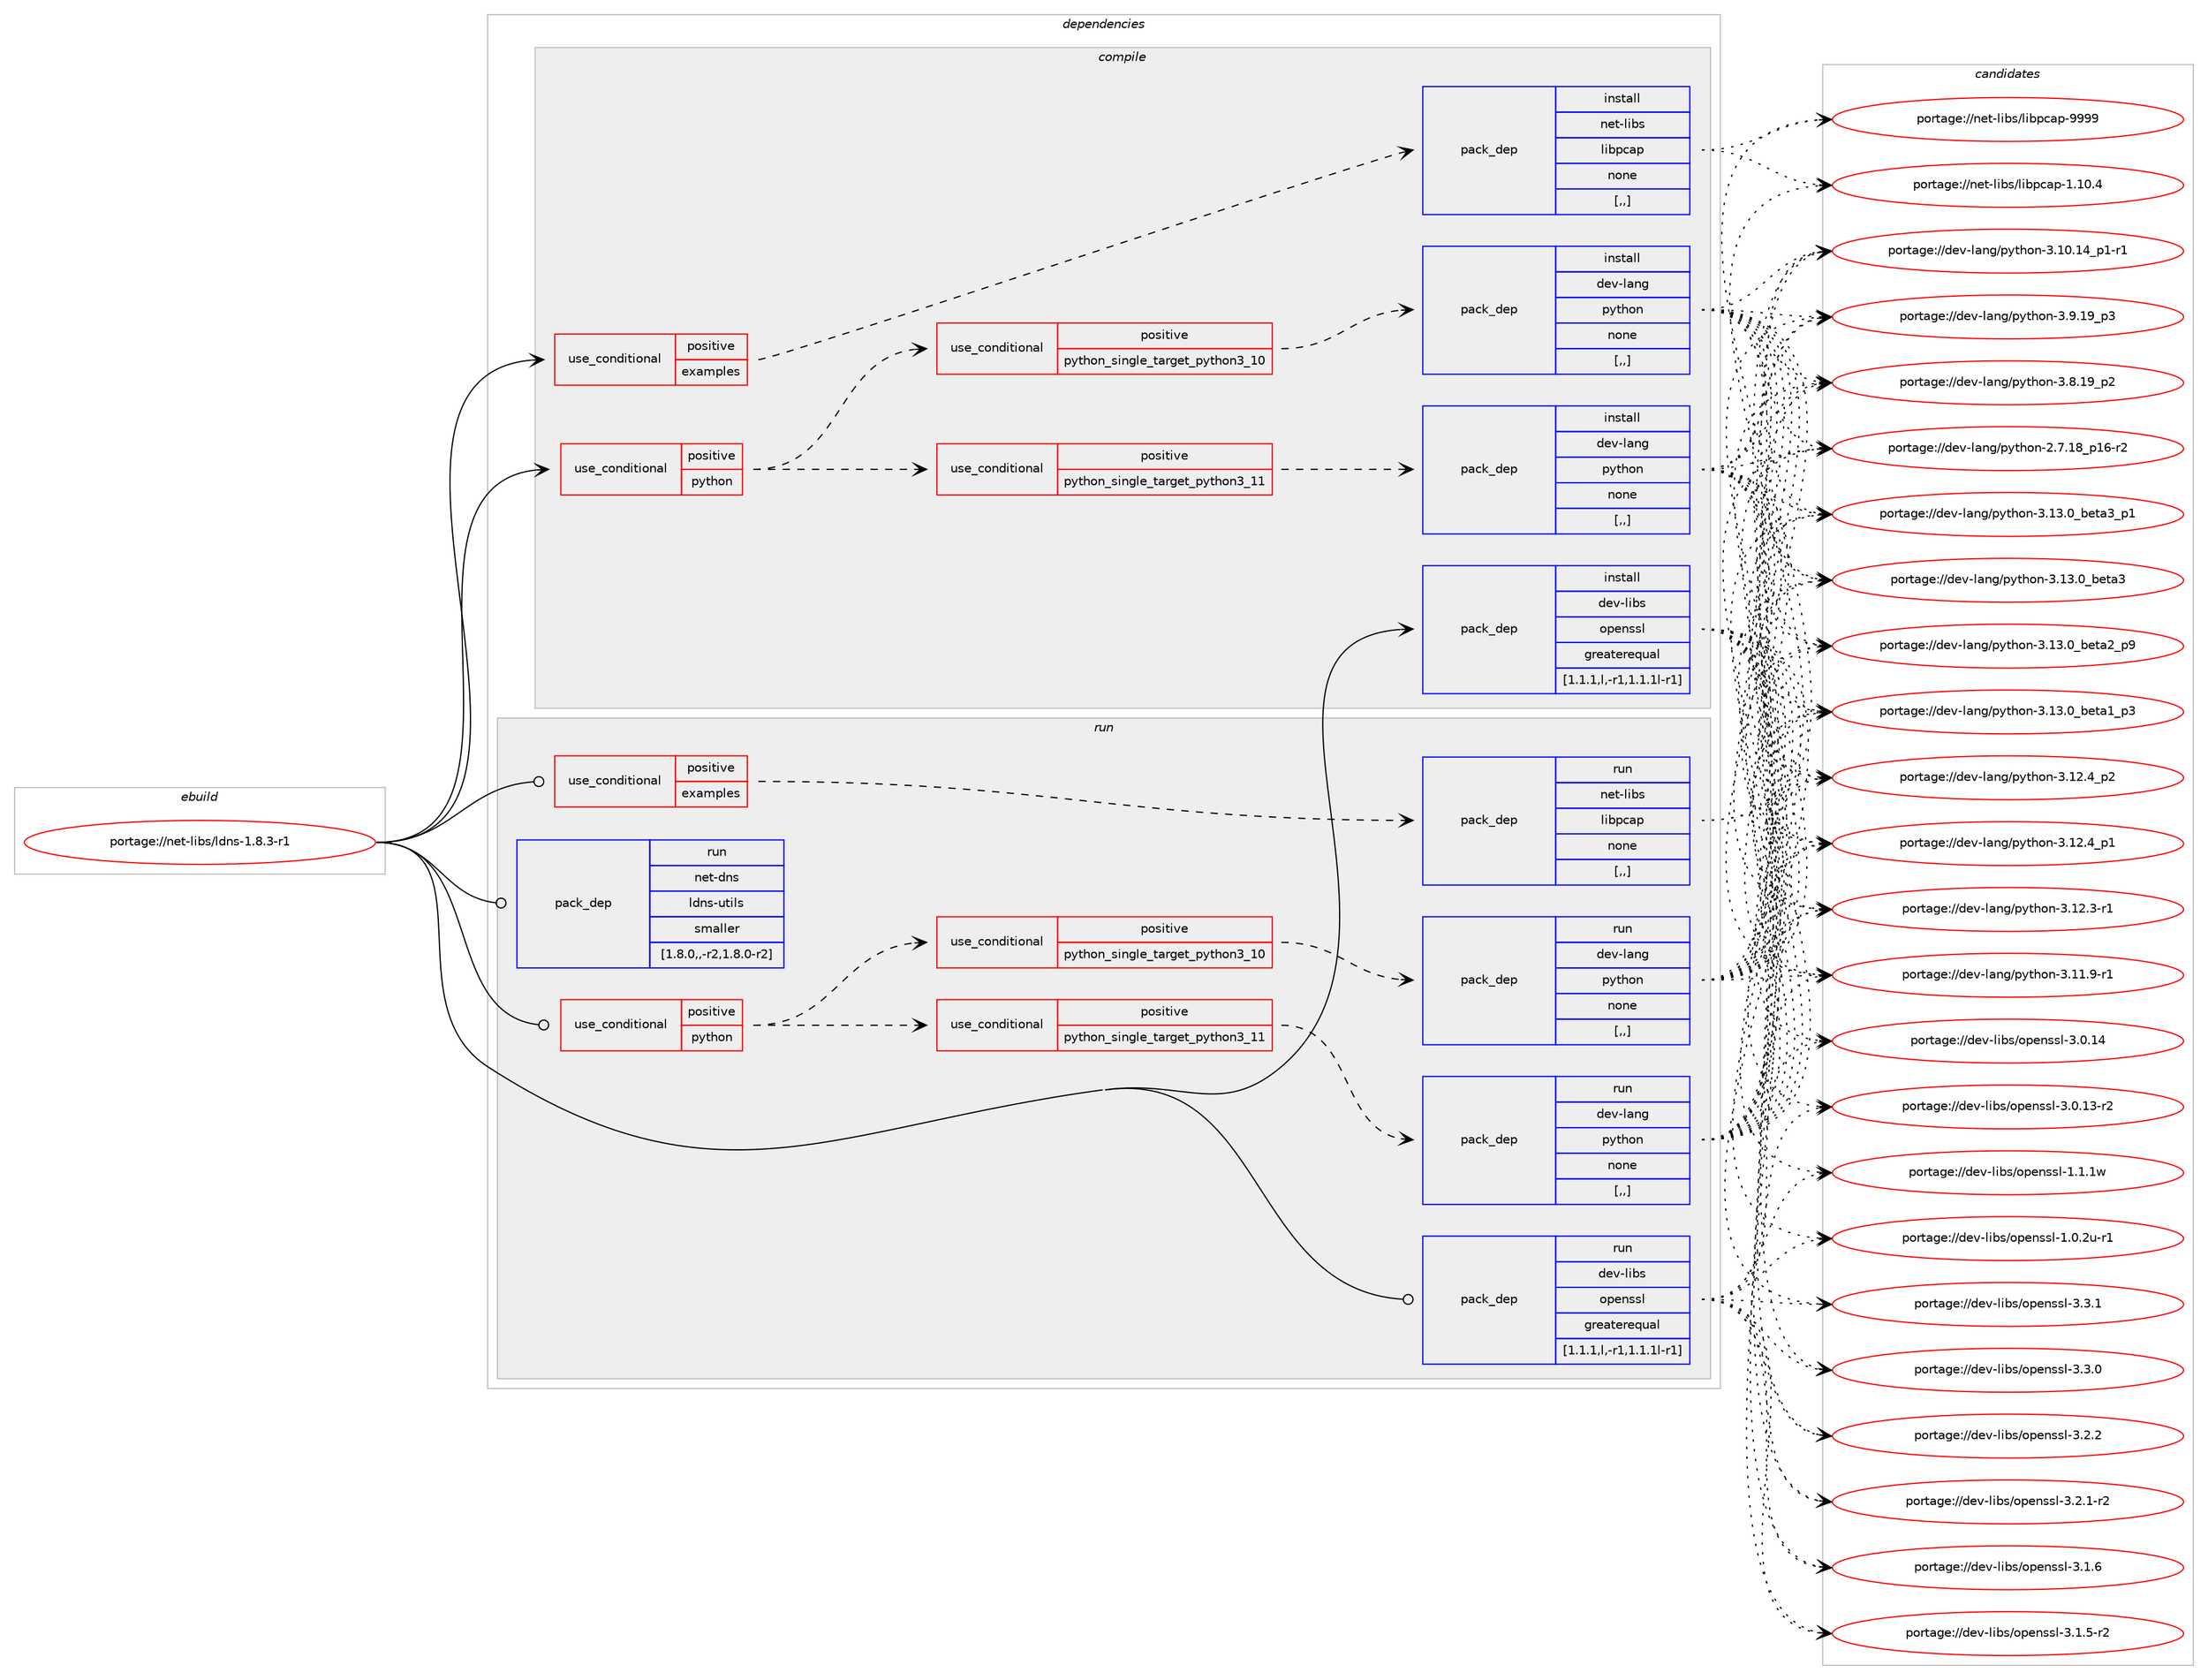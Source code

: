 digraph prolog {

# *************
# Graph options
# *************

newrank=true;
concentrate=true;
compound=true;
graph [rankdir=LR,fontname=Helvetica,fontsize=10,ranksep=1.5];#, ranksep=2.5, nodesep=0.2];
edge  [arrowhead=vee];
node  [fontname=Helvetica,fontsize=10];

# **********
# The ebuild
# **********

subgraph cluster_leftcol {
color=gray;
rank=same;
label=<<i>ebuild</i>>;
id [label="portage://net-libs/ldns-1.8.3-r1", color=red, width=4, href="../net-libs/ldns-1.8.3-r1.svg"];
}

# ****************
# The dependencies
# ****************

subgraph cluster_midcol {
color=gray;
label=<<i>dependencies</i>>;
subgraph cluster_compile {
fillcolor="#eeeeee";
style=filled;
label=<<i>compile</i>>;
subgraph cond92946 {
dependency356401 [label=<<TABLE BORDER="0" CELLBORDER="1" CELLSPACING="0" CELLPADDING="4"><TR><TD ROWSPAN="3" CELLPADDING="10">use_conditional</TD></TR><TR><TD>positive</TD></TR><TR><TD>examples</TD></TR></TABLE>>, shape=none, color=red];
subgraph pack260809 {
dependency356402 [label=<<TABLE BORDER="0" CELLBORDER="1" CELLSPACING="0" CELLPADDING="4" WIDTH="220"><TR><TD ROWSPAN="6" CELLPADDING="30">pack_dep</TD></TR><TR><TD WIDTH="110">install</TD></TR><TR><TD>net-libs</TD></TR><TR><TD>libpcap</TD></TR><TR><TD>none</TD></TR><TR><TD>[,,]</TD></TR></TABLE>>, shape=none, color=blue];
}
dependency356401:e -> dependency356402:w [weight=20,style="dashed",arrowhead="vee"];
}
id:e -> dependency356401:w [weight=20,style="solid",arrowhead="vee"];
subgraph cond92947 {
dependency356403 [label=<<TABLE BORDER="0" CELLBORDER="1" CELLSPACING="0" CELLPADDING="4"><TR><TD ROWSPAN="3" CELLPADDING="10">use_conditional</TD></TR><TR><TD>positive</TD></TR><TR><TD>python</TD></TR></TABLE>>, shape=none, color=red];
subgraph cond92948 {
dependency356404 [label=<<TABLE BORDER="0" CELLBORDER="1" CELLSPACING="0" CELLPADDING="4"><TR><TD ROWSPAN="3" CELLPADDING="10">use_conditional</TD></TR><TR><TD>positive</TD></TR><TR><TD>python_single_target_python3_10</TD></TR></TABLE>>, shape=none, color=red];
subgraph pack260810 {
dependency356405 [label=<<TABLE BORDER="0" CELLBORDER="1" CELLSPACING="0" CELLPADDING="4" WIDTH="220"><TR><TD ROWSPAN="6" CELLPADDING="30">pack_dep</TD></TR><TR><TD WIDTH="110">install</TD></TR><TR><TD>dev-lang</TD></TR><TR><TD>python</TD></TR><TR><TD>none</TD></TR><TR><TD>[,,]</TD></TR></TABLE>>, shape=none, color=blue];
}
dependency356404:e -> dependency356405:w [weight=20,style="dashed",arrowhead="vee"];
}
dependency356403:e -> dependency356404:w [weight=20,style="dashed",arrowhead="vee"];
subgraph cond92949 {
dependency356406 [label=<<TABLE BORDER="0" CELLBORDER="1" CELLSPACING="0" CELLPADDING="4"><TR><TD ROWSPAN="3" CELLPADDING="10">use_conditional</TD></TR><TR><TD>positive</TD></TR><TR><TD>python_single_target_python3_11</TD></TR></TABLE>>, shape=none, color=red];
subgraph pack260811 {
dependency356407 [label=<<TABLE BORDER="0" CELLBORDER="1" CELLSPACING="0" CELLPADDING="4" WIDTH="220"><TR><TD ROWSPAN="6" CELLPADDING="30">pack_dep</TD></TR><TR><TD WIDTH="110">install</TD></TR><TR><TD>dev-lang</TD></TR><TR><TD>python</TD></TR><TR><TD>none</TD></TR><TR><TD>[,,]</TD></TR></TABLE>>, shape=none, color=blue];
}
dependency356406:e -> dependency356407:w [weight=20,style="dashed",arrowhead="vee"];
}
dependency356403:e -> dependency356406:w [weight=20,style="dashed",arrowhead="vee"];
}
id:e -> dependency356403:w [weight=20,style="solid",arrowhead="vee"];
subgraph pack260812 {
dependency356408 [label=<<TABLE BORDER="0" CELLBORDER="1" CELLSPACING="0" CELLPADDING="4" WIDTH="220"><TR><TD ROWSPAN="6" CELLPADDING="30">pack_dep</TD></TR><TR><TD WIDTH="110">install</TD></TR><TR><TD>dev-libs</TD></TR><TR><TD>openssl</TD></TR><TR><TD>greaterequal</TD></TR><TR><TD>[1.1.1,l,-r1,1.1.1l-r1]</TD></TR></TABLE>>, shape=none, color=blue];
}
id:e -> dependency356408:w [weight=20,style="solid",arrowhead="vee"];
}
subgraph cluster_compileandrun {
fillcolor="#eeeeee";
style=filled;
label=<<i>compile and run</i>>;
}
subgraph cluster_run {
fillcolor="#eeeeee";
style=filled;
label=<<i>run</i>>;
subgraph cond92950 {
dependency356409 [label=<<TABLE BORDER="0" CELLBORDER="1" CELLSPACING="0" CELLPADDING="4"><TR><TD ROWSPAN="3" CELLPADDING="10">use_conditional</TD></TR><TR><TD>positive</TD></TR><TR><TD>examples</TD></TR></TABLE>>, shape=none, color=red];
subgraph pack260813 {
dependency356410 [label=<<TABLE BORDER="0" CELLBORDER="1" CELLSPACING="0" CELLPADDING="4" WIDTH="220"><TR><TD ROWSPAN="6" CELLPADDING="30">pack_dep</TD></TR><TR><TD WIDTH="110">run</TD></TR><TR><TD>net-libs</TD></TR><TR><TD>libpcap</TD></TR><TR><TD>none</TD></TR><TR><TD>[,,]</TD></TR></TABLE>>, shape=none, color=blue];
}
dependency356409:e -> dependency356410:w [weight=20,style="dashed",arrowhead="vee"];
}
id:e -> dependency356409:w [weight=20,style="solid",arrowhead="odot"];
subgraph cond92951 {
dependency356411 [label=<<TABLE BORDER="0" CELLBORDER="1" CELLSPACING="0" CELLPADDING="4"><TR><TD ROWSPAN="3" CELLPADDING="10">use_conditional</TD></TR><TR><TD>positive</TD></TR><TR><TD>python</TD></TR></TABLE>>, shape=none, color=red];
subgraph cond92952 {
dependency356412 [label=<<TABLE BORDER="0" CELLBORDER="1" CELLSPACING="0" CELLPADDING="4"><TR><TD ROWSPAN="3" CELLPADDING="10">use_conditional</TD></TR><TR><TD>positive</TD></TR><TR><TD>python_single_target_python3_10</TD></TR></TABLE>>, shape=none, color=red];
subgraph pack260814 {
dependency356413 [label=<<TABLE BORDER="0" CELLBORDER="1" CELLSPACING="0" CELLPADDING="4" WIDTH="220"><TR><TD ROWSPAN="6" CELLPADDING="30">pack_dep</TD></TR><TR><TD WIDTH="110">run</TD></TR><TR><TD>dev-lang</TD></TR><TR><TD>python</TD></TR><TR><TD>none</TD></TR><TR><TD>[,,]</TD></TR></TABLE>>, shape=none, color=blue];
}
dependency356412:e -> dependency356413:w [weight=20,style="dashed",arrowhead="vee"];
}
dependency356411:e -> dependency356412:w [weight=20,style="dashed",arrowhead="vee"];
subgraph cond92953 {
dependency356414 [label=<<TABLE BORDER="0" CELLBORDER="1" CELLSPACING="0" CELLPADDING="4"><TR><TD ROWSPAN="3" CELLPADDING="10">use_conditional</TD></TR><TR><TD>positive</TD></TR><TR><TD>python_single_target_python3_11</TD></TR></TABLE>>, shape=none, color=red];
subgraph pack260815 {
dependency356415 [label=<<TABLE BORDER="0" CELLBORDER="1" CELLSPACING="0" CELLPADDING="4" WIDTH="220"><TR><TD ROWSPAN="6" CELLPADDING="30">pack_dep</TD></TR><TR><TD WIDTH="110">run</TD></TR><TR><TD>dev-lang</TD></TR><TR><TD>python</TD></TR><TR><TD>none</TD></TR><TR><TD>[,,]</TD></TR></TABLE>>, shape=none, color=blue];
}
dependency356414:e -> dependency356415:w [weight=20,style="dashed",arrowhead="vee"];
}
dependency356411:e -> dependency356414:w [weight=20,style="dashed",arrowhead="vee"];
}
id:e -> dependency356411:w [weight=20,style="solid",arrowhead="odot"];
subgraph pack260816 {
dependency356416 [label=<<TABLE BORDER="0" CELLBORDER="1" CELLSPACING="0" CELLPADDING="4" WIDTH="220"><TR><TD ROWSPAN="6" CELLPADDING="30">pack_dep</TD></TR><TR><TD WIDTH="110">run</TD></TR><TR><TD>dev-libs</TD></TR><TR><TD>openssl</TD></TR><TR><TD>greaterequal</TD></TR><TR><TD>[1.1.1,l,-r1,1.1.1l-r1]</TD></TR></TABLE>>, shape=none, color=blue];
}
id:e -> dependency356416:w [weight=20,style="solid",arrowhead="odot"];
subgraph pack260817 {
dependency356417 [label=<<TABLE BORDER="0" CELLBORDER="1" CELLSPACING="0" CELLPADDING="4" WIDTH="220"><TR><TD ROWSPAN="6" CELLPADDING="30">pack_dep</TD></TR><TR><TD WIDTH="110">run</TD></TR><TR><TD>net-dns</TD></TR><TR><TD>ldns-utils</TD></TR><TR><TD>smaller</TD></TR><TR><TD>[1.8.0,,-r2,1.8.0-r2]</TD></TR></TABLE>>, shape=none, color=blue];
}
id:e -> dependency356417:w [weight=20,style="solid",arrowhead="odot"];
}
}

# **************
# The candidates
# **************

subgraph cluster_choices {
rank=same;
color=gray;
label=<<i>candidates</i>>;

subgraph choice260809 {
color=black;
nodesep=1;
choice1101011164510810598115471081059811299971124557575757 [label="portage://net-libs/libpcap-9999", color=red, width=4,href="../net-libs/libpcap-9999.svg"];
choice11010111645108105981154710810598112999711245494649484652 [label="portage://net-libs/libpcap-1.10.4", color=red, width=4,href="../net-libs/libpcap-1.10.4.svg"];
dependency356402:e -> choice1101011164510810598115471081059811299971124557575757:w [style=dotted,weight="100"];
dependency356402:e -> choice11010111645108105981154710810598112999711245494649484652:w [style=dotted,weight="100"];
}
subgraph choice260810 {
color=black;
nodesep=1;
choice10010111845108971101034711212111610411111045514649514648959810111697519511249 [label="portage://dev-lang/python-3.13.0_beta3_p1", color=red, width=4,href="../dev-lang/python-3.13.0_beta3_p1.svg"];
choice1001011184510897110103471121211161041111104551464951464895981011169751 [label="portage://dev-lang/python-3.13.0_beta3", color=red, width=4,href="../dev-lang/python-3.13.0_beta3.svg"];
choice10010111845108971101034711212111610411111045514649514648959810111697509511257 [label="portage://dev-lang/python-3.13.0_beta2_p9", color=red, width=4,href="../dev-lang/python-3.13.0_beta2_p9.svg"];
choice10010111845108971101034711212111610411111045514649514648959810111697499511251 [label="portage://dev-lang/python-3.13.0_beta1_p3", color=red, width=4,href="../dev-lang/python-3.13.0_beta1_p3.svg"];
choice100101118451089711010347112121116104111110455146495046529511250 [label="portage://dev-lang/python-3.12.4_p2", color=red, width=4,href="../dev-lang/python-3.12.4_p2.svg"];
choice100101118451089711010347112121116104111110455146495046529511249 [label="portage://dev-lang/python-3.12.4_p1", color=red, width=4,href="../dev-lang/python-3.12.4_p1.svg"];
choice100101118451089711010347112121116104111110455146495046514511449 [label="portage://dev-lang/python-3.12.3-r1", color=red, width=4,href="../dev-lang/python-3.12.3-r1.svg"];
choice100101118451089711010347112121116104111110455146494946574511449 [label="portage://dev-lang/python-3.11.9-r1", color=red, width=4,href="../dev-lang/python-3.11.9-r1.svg"];
choice100101118451089711010347112121116104111110455146494846495295112494511449 [label="portage://dev-lang/python-3.10.14_p1-r1", color=red, width=4,href="../dev-lang/python-3.10.14_p1-r1.svg"];
choice100101118451089711010347112121116104111110455146574649579511251 [label="portage://dev-lang/python-3.9.19_p3", color=red, width=4,href="../dev-lang/python-3.9.19_p3.svg"];
choice100101118451089711010347112121116104111110455146564649579511250 [label="portage://dev-lang/python-3.8.19_p2", color=red, width=4,href="../dev-lang/python-3.8.19_p2.svg"];
choice100101118451089711010347112121116104111110455046554649569511249544511450 [label="portage://dev-lang/python-2.7.18_p16-r2", color=red, width=4,href="../dev-lang/python-2.7.18_p16-r2.svg"];
dependency356405:e -> choice10010111845108971101034711212111610411111045514649514648959810111697519511249:w [style=dotted,weight="100"];
dependency356405:e -> choice1001011184510897110103471121211161041111104551464951464895981011169751:w [style=dotted,weight="100"];
dependency356405:e -> choice10010111845108971101034711212111610411111045514649514648959810111697509511257:w [style=dotted,weight="100"];
dependency356405:e -> choice10010111845108971101034711212111610411111045514649514648959810111697499511251:w [style=dotted,weight="100"];
dependency356405:e -> choice100101118451089711010347112121116104111110455146495046529511250:w [style=dotted,weight="100"];
dependency356405:e -> choice100101118451089711010347112121116104111110455146495046529511249:w [style=dotted,weight="100"];
dependency356405:e -> choice100101118451089711010347112121116104111110455146495046514511449:w [style=dotted,weight="100"];
dependency356405:e -> choice100101118451089711010347112121116104111110455146494946574511449:w [style=dotted,weight="100"];
dependency356405:e -> choice100101118451089711010347112121116104111110455146494846495295112494511449:w [style=dotted,weight="100"];
dependency356405:e -> choice100101118451089711010347112121116104111110455146574649579511251:w [style=dotted,weight="100"];
dependency356405:e -> choice100101118451089711010347112121116104111110455146564649579511250:w [style=dotted,weight="100"];
dependency356405:e -> choice100101118451089711010347112121116104111110455046554649569511249544511450:w [style=dotted,weight="100"];
}
subgraph choice260811 {
color=black;
nodesep=1;
choice10010111845108971101034711212111610411111045514649514648959810111697519511249 [label="portage://dev-lang/python-3.13.0_beta3_p1", color=red, width=4,href="../dev-lang/python-3.13.0_beta3_p1.svg"];
choice1001011184510897110103471121211161041111104551464951464895981011169751 [label="portage://dev-lang/python-3.13.0_beta3", color=red, width=4,href="../dev-lang/python-3.13.0_beta3.svg"];
choice10010111845108971101034711212111610411111045514649514648959810111697509511257 [label="portage://dev-lang/python-3.13.0_beta2_p9", color=red, width=4,href="../dev-lang/python-3.13.0_beta2_p9.svg"];
choice10010111845108971101034711212111610411111045514649514648959810111697499511251 [label="portage://dev-lang/python-3.13.0_beta1_p3", color=red, width=4,href="../dev-lang/python-3.13.0_beta1_p3.svg"];
choice100101118451089711010347112121116104111110455146495046529511250 [label="portage://dev-lang/python-3.12.4_p2", color=red, width=4,href="../dev-lang/python-3.12.4_p2.svg"];
choice100101118451089711010347112121116104111110455146495046529511249 [label="portage://dev-lang/python-3.12.4_p1", color=red, width=4,href="../dev-lang/python-3.12.4_p1.svg"];
choice100101118451089711010347112121116104111110455146495046514511449 [label="portage://dev-lang/python-3.12.3-r1", color=red, width=4,href="../dev-lang/python-3.12.3-r1.svg"];
choice100101118451089711010347112121116104111110455146494946574511449 [label="portage://dev-lang/python-3.11.9-r1", color=red, width=4,href="../dev-lang/python-3.11.9-r1.svg"];
choice100101118451089711010347112121116104111110455146494846495295112494511449 [label="portage://dev-lang/python-3.10.14_p1-r1", color=red, width=4,href="../dev-lang/python-3.10.14_p1-r1.svg"];
choice100101118451089711010347112121116104111110455146574649579511251 [label="portage://dev-lang/python-3.9.19_p3", color=red, width=4,href="../dev-lang/python-3.9.19_p3.svg"];
choice100101118451089711010347112121116104111110455146564649579511250 [label="portage://dev-lang/python-3.8.19_p2", color=red, width=4,href="../dev-lang/python-3.8.19_p2.svg"];
choice100101118451089711010347112121116104111110455046554649569511249544511450 [label="portage://dev-lang/python-2.7.18_p16-r2", color=red, width=4,href="../dev-lang/python-2.7.18_p16-r2.svg"];
dependency356407:e -> choice10010111845108971101034711212111610411111045514649514648959810111697519511249:w [style=dotted,weight="100"];
dependency356407:e -> choice1001011184510897110103471121211161041111104551464951464895981011169751:w [style=dotted,weight="100"];
dependency356407:e -> choice10010111845108971101034711212111610411111045514649514648959810111697509511257:w [style=dotted,weight="100"];
dependency356407:e -> choice10010111845108971101034711212111610411111045514649514648959810111697499511251:w [style=dotted,weight="100"];
dependency356407:e -> choice100101118451089711010347112121116104111110455146495046529511250:w [style=dotted,weight="100"];
dependency356407:e -> choice100101118451089711010347112121116104111110455146495046529511249:w [style=dotted,weight="100"];
dependency356407:e -> choice100101118451089711010347112121116104111110455146495046514511449:w [style=dotted,weight="100"];
dependency356407:e -> choice100101118451089711010347112121116104111110455146494946574511449:w [style=dotted,weight="100"];
dependency356407:e -> choice100101118451089711010347112121116104111110455146494846495295112494511449:w [style=dotted,weight="100"];
dependency356407:e -> choice100101118451089711010347112121116104111110455146574649579511251:w [style=dotted,weight="100"];
dependency356407:e -> choice100101118451089711010347112121116104111110455146564649579511250:w [style=dotted,weight="100"];
dependency356407:e -> choice100101118451089711010347112121116104111110455046554649569511249544511450:w [style=dotted,weight="100"];
}
subgraph choice260812 {
color=black;
nodesep=1;
choice100101118451081059811547111112101110115115108455146514649 [label="portage://dev-libs/openssl-3.3.1", color=red, width=4,href="../dev-libs/openssl-3.3.1.svg"];
choice100101118451081059811547111112101110115115108455146514648 [label="portage://dev-libs/openssl-3.3.0", color=red, width=4,href="../dev-libs/openssl-3.3.0.svg"];
choice100101118451081059811547111112101110115115108455146504650 [label="portage://dev-libs/openssl-3.2.2", color=red, width=4,href="../dev-libs/openssl-3.2.2.svg"];
choice1001011184510810598115471111121011101151151084551465046494511450 [label="portage://dev-libs/openssl-3.2.1-r2", color=red, width=4,href="../dev-libs/openssl-3.2.1-r2.svg"];
choice100101118451081059811547111112101110115115108455146494654 [label="portage://dev-libs/openssl-3.1.6", color=red, width=4,href="../dev-libs/openssl-3.1.6.svg"];
choice1001011184510810598115471111121011101151151084551464946534511450 [label="portage://dev-libs/openssl-3.1.5-r2", color=red, width=4,href="../dev-libs/openssl-3.1.5-r2.svg"];
choice10010111845108105981154711111210111011511510845514648464952 [label="portage://dev-libs/openssl-3.0.14", color=red, width=4,href="../dev-libs/openssl-3.0.14.svg"];
choice100101118451081059811547111112101110115115108455146484649514511450 [label="portage://dev-libs/openssl-3.0.13-r2", color=red, width=4,href="../dev-libs/openssl-3.0.13-r2.svg"];
choice100101118451081059811547111112101110115115108454946494649119 [label="portage://dev-libs/openssl-1.1.1w", color=red, width=4,href="../dev-libs/openssl-1.1.1w.svg"];
choice1001011184510810598115471111121011101151151084549464846501174511449 [label="portage://dev-libs/openssl-1.0.2u-r1", color=red, width=4,href="../dev-libs/openssl-1.0.2u-r1.svg"];
dependency356408:e -> choice100101118451081059811547111112101110115115108455146514649:w [style=dotted,weight="100"];
dependency356408:e -> choice100101118451081059811547111112101110115115108455146514648:w [style=dotted,weight="100"];
dependency356408:e -> choice100101118451081059811547111112101110115115108455146504650:w [style=dotted,weight="100"];
dependency356408:e -> choice1001011184510810598115471111121011101151151084551465046494511450:w [style=dotted,weight="100"];
dependency356408:e -> choice100101118451081059811547111112101110115115108455146494654:w [style=dotted,weight="100"];
dependency356408:e -> choice1001011184510810598115471111121011101151151084551464946534511450:w [style=dotted,weight="100"];
dependency356408:e -> choice10010111845108105981154711111210111011511510845514648464952:w [style=dotted,weight="100"];
dependency356408:e -> choice100101118451081059811547111112101110115115108455146484649514511450:w [style=dotted,weight="100"];
dependency356408:e -> choice100101118451081059811547111112101110115115108454946494649119:w [style=dotted,weight="100"];
dependency356408:e -> choice1001011184510810598115471111121011101151151084549464846501174511449:w [style=dotted,weight="100"];
}
subgraph choice260813 {
color=black;
nodesep=1;
choice1101011164510810598115471081059811299971124557575757 [label="portage://net-libs/libpcap-9999", color=red, width=4,href="../net-libs/libpcap-9999.svg"];
choice11010111645108105981154710810598112999711245494649484652 [label="portage://net-libs/libpcap-1.10.4", color=red, width=4,href="../net-libs/libpcap-1.10.4.svg"];
dependency356410:e -> choice1101011164510810598115471081059811299971124557575757:w [style=dotted,weight="100"];
dependency356410:e -> choice11010111645108105981154710810598112999711245494649484652:w [style=dotted,weight="100"];
}
subgraph choice260814 {
color=black;
nodesep=1;
choice10010111845108971101034711212111610411111045514649514648959810111697519511249 [label="portage://dev-lang/python-3.13.0_beta3_p1", color=red, width=4,href="../dev-lang/python-3.13.0_beta3_p1.svg"];
choice1001011184510897110103471121211161041111104551464951464895981011169751 [label="portage://dev-lang/python-3.13.0_beta3", color=red, width=4,href="../dev-lang/python-3.13.0_beta3.svg"];
choice10010111845108971101034711212111610411111045514649514648959810111697509511257 [label="portage://dev-lang/python-3.13.0_beta2_p9", color=red, width=4,href="../dev-lang/python-3.13.0_beta2_p9.svg"];
choice10010111845108971101034711212111610411111045514649514648959810111697499511251 [label="portage://dev-lang/python-3.13.0_beta1_p3", color=red, width=4,href="../dev-lang/python-3.13.0_beta1_p3.svg"];
choice100101118451089711010347112121116104111110455146495046529511250 [label="portage://dev-lang/python-3.12.4_p2", color=red, width=4,href="../dev-lang/python-3.12.4_p2.svg"];
choice100101118451089711010347112121116104111110455146495046529511249 [label="portage://dev-lang/python-3.12.4_p1", color=red, width=4,href="../dev-lang/python-3.12.4_p1.svg"];
choice100101118451089711010347112121116104111110455146495046514511449 [label="portage://dev-lang/python-3.12.3-r1", color=red, width=4,href="../dev-lang/python-3.12.3-r1.svg"];
choice100101118451089711010347112121116104111110455146494946574511449 [label="portage://dev-lang/python-3.11.9-r1", color=red, width=4,href="../dev-lang/python-3.11.9-r1.svg"];
choice100101118451089711010347112121116104111110455146494846495295112494511449 [label="portage://dev-lang/python-3.10.14_p1-r1", color=red, width=4,href="../dev-lang/python-3.10.14_p1-r1.svg"];
choice100101118451089711010347112121116104111110455146574649579511251 [label="portage://dev-lang/python-3.9.19_p3", color=red, width=4,href="../dev-lang/python-3.9.19_p3.svg"];
choice100101118451089711010347112121116104111110455146564649579511250 [label="portage://dev-lang/python-3.8.19_p2", color=red, width=4,href="../dev-lang/python-3.8.19_p2.svg"];
choice100101118451089711010347112121116104111110455046554649569511249544511450 [label="portage://dev-lang/python-2.7.18_p16-r2", color=red, width=4,href="../dev-lang/python-2.7.18_p16-r2.svg"];
dependency356413:e -> choice10010111845108971101034711212111610411111045514649514648959810111697519511249:w [style=dotted,weight="100"];
dependency356413:e -> choice1001011184510897110103471121211161041111104551464951464895981011169751:w [style=dotted,weight="100"];
dependency356413:e -> choice10010111845108971101034711212111610411111045514649514648959810111697509511257:w [style=dotted,weight="100"];
dependency356413:e -> choice10010111845108971101034711212111610411111045514649514648959810111697499511251:w [style=dotted,weight="100"];
dependency356413:e -> choice100101118451089711010347112121116104111110455146495046529511250:w [style=dotted,weight="100"];
dependency356413:e -> choice100101118451089711010347112121116104111110455146495046529511249:w [style=dotted,weight="100"];
dependency356413:e -> choice100101118451089711010347112121116104111110455146495046514511449:w [style=dotted,weight="100"];
dependency356413:e -> choice100101118451089711010347112121116104111110455146494946574511449:w [style=dotted,weight="100"];
dependency356413:e -> choice100101118451089711010347112121116104111110455146494846495295112494511449:w [style=dotted,weight="100"];
dependency356413:e -> choice100101118451089711010347112121116104111110455146574649579511251:w [style=dotted,weight="100"];
dependency356413:e -> choice100101118451089711010347112121116104111110455146564649579511250:w [style=dotted,weight="100"];
dependency356413:e -> choice100101118451089711010347112121116104111110455046554649569511249544511450:w [style=dotted,weight="100"];
}
subgraph choice260815 {
color=black;
nodesep=1;
choice10010111845108971101034711212111610411111045514649514648959810111697519511249 [label="portage://dev-lang/python-3.13.0_beta3_p1", color=red, width=4,href="../dev-lang/python-3.13.0_beta3_p1.svg"];
choice1001011184510897110103471121211161041111104551464951464895981011169751 [label="portage://dev-lang/python-3.13.0_beta3", color=red, width=4,href="../dev-lang/python-3.13.0_beta3.svg"];
choice10010111845108971101034711212111610411111045514649514648959810111697509511257 [label="portage://dev-lang/python-3.13.0_beta2_p9", color=red, width=4,href="../dev-lang/python-3.13.0_beta2_p9.svg"];
choice10010111845108971101034711212111610411111045514649514648959810111697499511251 [label="portage://dev-lang/python-3.13.0_beta1_p3", color=red, width=4,href="../dev-lang/python-3.13.0_beta1_p3.svg"];
choice100101118451089711010347112121116104111110455146495046529511250 [label="portage://dev-lang/python-3.12.4_p2", color=red, width=4,href="../dev-lang/python-3.12.4_p2.svg"];
choice100101118451089711010347112121116104111110455146495046529511249 [label="portage://dev-lang/python-3.12.4_p1", color=red, width=4,href="../dev-lang/python-3.12.4_p1.svg"];
choice100101118451089711010347112121116104111110455146495046514511449 [label="portage://dev-lang/python-3.12.3-r1", color=red, width=4,href="../dev-lang/python-3.12.3-r1.svg"];
choice100101118451089711010347112121116104111110455146494946574511449 [label="portage://dev-lang/python-3.11.9-r1", color=red, width=4,href="../dev-lang/python-3.11.9-r1.svg"];
choice100101118451089711010347112121116104111110455146494846495295112494511449 [label="portage://dev-lang/python-3.10.14_p1-r1", color=red, width=4,href="../dev-lang/python-3.10.14_p1-r1.svg"];
choice100101118451089711010347112121116104111110455146574649579511251 [label="portage://dev-lang/python-3.9.19_p3", color=red, width=4,href="../dev-lang/python-3.9.19_p3.svg"];
choice100101118451089711010347112121116104111110455146564649579511250 [label="portage://dev-lang/python-3.8.19_p2", color=red, width=4,href="../dev-lang/python-3.8.19_p2.svg"];
choice100101118451089711010347112121116104111110455046554649569511249544511450 [label="portage://dev-lang/python-2.7.18_p16-r2", color=red, width=4,href="../dev-lang/python-2.7.18_p16-r2.svg"];
dependency356415:e -> choice10010111845108971101034711212111610411111045514649514648959810111697519511249:w [style=dotted,weight="100"];
dependency356415:e -> choice1001011184510897110103471121211161041111104551464951464895981011169751:w [style=dotted,weight="100"];
dependency356415:e -> choice10010111845108971101034711212111610411111045514649514648959810111697509511257:w [style=dotted,weight="100"];
dependency356415:e -> choice10010111845108971101034711212111610411111045514649514648959810111697499511251:w [style=dotted,weight="100"];
dependency356415:e -> choice100101118451089711010347112121116104111110455146495046529511250:w [style=dotted,weight="100"];
dependency356415:e -> choice100101118451089711010347112121116104111110455146495046529511249:w [style=dotted,weight="100"];
dependency356415:e -> choice100101118451089711010347112121116104111110455146495046514511449:w [style=dotted,weight="100"];
dependency356415:e -> choice100101118451089711010347112121116104111110455146494946574511449:w [style=dotted,weight="100"];
dependency356415:e -> choice100101118451089711010347112121116104111110455146494846495295112494511449:w [style=dotted,weight="100"];
dependency356415:e -> choice100101118451089711010347112121116104111110455146574649579511251:w [style=dotted,weight="100"];
dependency356415:e -> choice100101118451089711010347112121116104111110455146564649579511250:w [style=dotted,weight="100"];
dependency356415:e -> choice100101118451089711010347112121116104111110455046554649569511249544511450:w [style=dotted,weight="100"];
}
subgraph choice260816 {
color=black;
nodesep=1;
choice100101118451081059811547111112101110115115108455146514649 [label="portage://dev-libs/openssl-3.3.1", color=red, width=4,href="../dev-libs/openssl-3.3.1.svg"];
choice100101118451081059811547111112101110115115108455146514648 [label="portage://dev-libs/openssl-3.3.0", color=red, width=4,href="../dev-libs/openssl-3.3.0.svg"];
choice100101118451081059811547111112101110115115108455146504650 [label="portage://dev-libs/openssl-3.2.2", color=red, width=4,href="../dev-libs/openssl-3.2.2.svg"];
choice1001011184510810598115471111121011101151151084551465046494511450 [label="portage://dev-libs/openssl-3.2.1-r2", color=red, width=4,href="../dev-libs/openssl-3.2.1-r2.svg"];
choice100101118451081059811547111112101110115115108455146494654 [label="portage://dev-libs/openssl-3.1.6", color=red, width=4,href="../dev-libs/openssl-3.1.6.svg"];
choice1001011184510810598115471111121011101151151084551464946534511450 [label="portage://dev-libs/openssl-3.1.5-r2", color=red, width=4,href="../dev-libs/openssl-3.1.5-r2.svg"];
choice10010111845108105981154711111210111011511510845514648464952 [label="portage://dev-libs/openssl-3.0.14", color=red, width=4,href="../dev-libs/openssl-3.0.14.svg"];
choice100101118451081059811547111112101110115115108455146484649514511450 [label="portage://dev-libs/openssl-3.0.13-r2", color=red, width=4,href="../dev-libs/openssl-3.0.13-r2.svg"];
choice100101118451081059811547111112101110115115108454946494649119 [label="portage://dev-libs/openssl-1.1.1w", color=red, width=4,href="../dev-libs/openssl-1.1.1w.svg"];
choice1001011184510810598115471111121011101151151084549464846501174511449 [label="portage://dev-libs/openssl-1.0.2u-r1", color=red, width=4,href="../dev-libs/openssl-1.0.2u-r1.svg"];
dependency356416:e -> choice100101118451081059811547111112101110115115108455146514649:w [style=dotted,weight="100"];
dependency356416:e -> choice100101118451081059811547111112101110115115108455146514648:w [style=dotted,weight="100"];
dependency356416:e -> choice100101118451081059811547111112101110115115108455146504650:w [style=dotted,weight="100"];
dependency356416:e -> choice1001011184510810598115471111121011101151151084551465046494511450:w [style=dotted,weight="100"];
dependency356416:e -> choice100101118451081059811547111112101110115115108455146494654:w [style=dotted,weight="100"];
dependency356416:e -> choice1001011184510810598115471111121011101151151084551464946534511450:w [style=dotted,weight="100"];
dependency356416:e -> choice10010111845108105981154711111210111011511510845514648464952:w [style=dotted,weight="100"];
dependency356416:e -> choice100101118451081059811547111112101110115115108455146484649514511450:w [style=dotted,weight="100"];
dependency356416:e -> choice100101118451081059811547111112101110115115108454946494649119:w [style=dotted,weight="100"];
dependency356416:e -> choice1001011184510810598115471111121011101151151084549464846501174511449:w [style=dotted,weight="100"];
}
subgraph choice260817 {
color=black;
nodesep=1;
}
}

}
